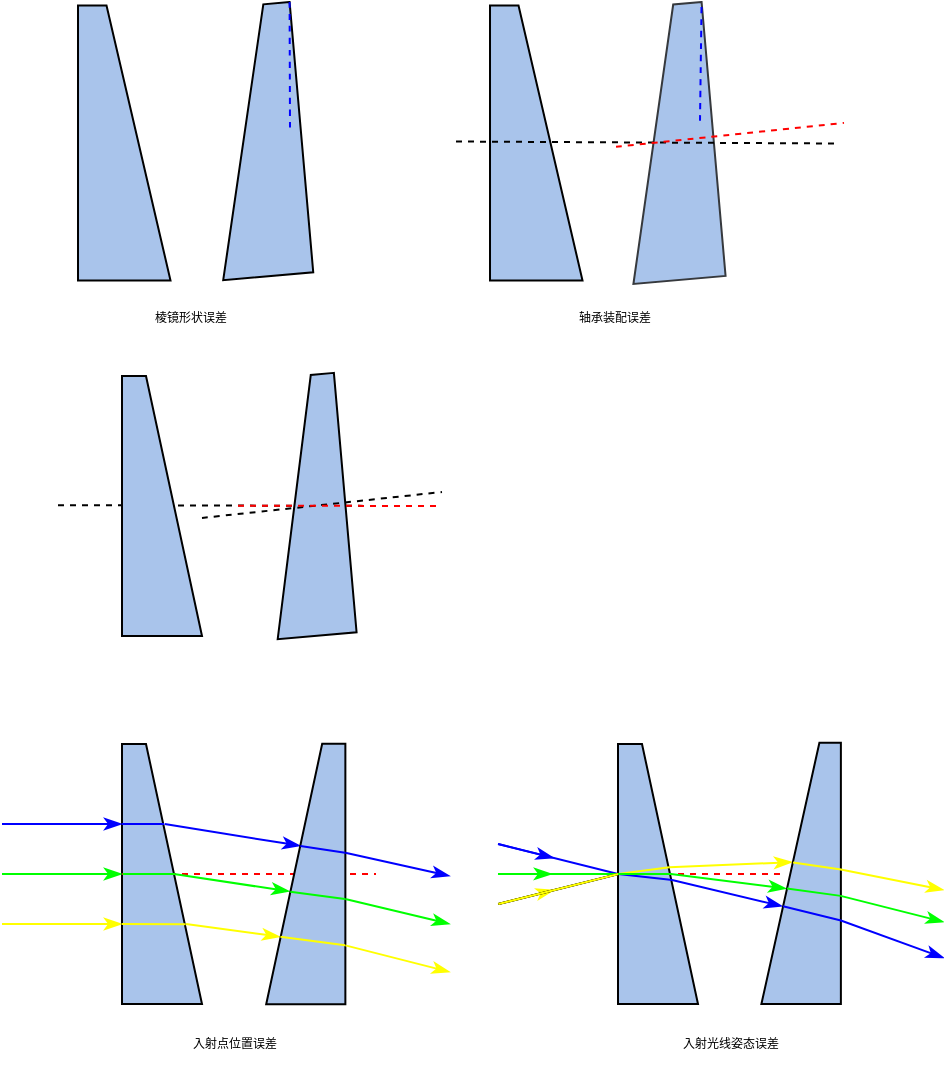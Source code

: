 <mxfile version="20.2.7" type="github">
  <diagram id="E9MvIbREFryEpwZpblNl" name="第 1 页">
    <mxGraphModel dx="191" dy="132" grid="1" gridSize="1" guides="1" tooltips="1" connect="1" arrows="1" fold="1" page="1" pageScale="1" pageWidth="827" pageHeight="1169" math="1" shadow="0">
      <root>
        <mxCell id="0" />
        <mxCell id="1" parent="0" />
        <mxCell id="FLT7gCXpaoDRiRNvlhls-1" value="" style="shape=manualInput;whiteSpace=wrap;html=1;rotation=90;size=32;rounded=0;fillColor=#A9C4EB;" parent="1" vertex="1">
          <mxGeometry x="132.38" y="186.38" width="137.5" height="46.25" as="geometry" />
        </mxCell>
        <mxCell id="FLT7gCXpaoDRiRNvlhls-7" value="" style="shape=manualInput;whiteSpace=wrap;html=1;rotation=85;size=32;flipH=0;flipV=1;rounded=0;fillColor=#A9C4EB;" parent="1" vertex="1">
          <mxGeometry x="199.36" y="185.96" width="135.68" height="45.19" as="geometry" />
        </mxCell>
        <mxCell id="FLT7gCXpaoDRiRNvlhls-10" value="" style="endArrow=none;dashed=1;html=1;rounded=0;" parent="1" edge="1">
          <mxGeometry width="50" height="50" relative="1" as="geometry">
            <mxPoint x="168" y="390.58" as="sourcePoint" />
            <mxPoint x="345" y="391" as="targetPoint" />
          </mxGeometry>
        </mxCell>
        <mxCell id="FLT7gCXpaoDRiRNvlhls-18" value="" style="shape=image;html=1;verticalAlign=top;verticalLabelPosition=bottom;labelBackgroundColor=#ffffff;imageAspect=0;aspect=fixed;image=https://cdn2.iconfinder.com/data/icons/font-awesome/1792/rotate-left-128.png;rounded=0;imageBackground=none;imageBorder=none;fontColor=#000000;perimeterSpacing=0;noLabel=0;direction=east;metaEdit=0;backgroundOutline=0;" parent="1" vertex="1">
          <mxGeometry x="324" y="379.19" width="23.63" height="23.63" as="geometry" />
        </mxCell>
        <mxCell id="FLT7gCXpaoDRiRNvlhls-21" value="" style="shape=manualInput;whiteSpace=wrap;html=1;rotation=90;size=32;rounded=0;fillColor=#A9C4EB;" parent="1" vertex="1">
          <mxGeometry x="338.38" y="186.38" width="137.5" height="46.25" as="geometry" />
        </mxCell>
        <mxCell id="FLT7gCXpaoDRiRNvlhls-22" value="" style="shape=manualInput;whiteSpace=wrap;html=1;rotation=85;size=32;flipH=0;flipV=1;rounded=0;fillColor=#A9C4EB;strokeColor=#36393d;" parent="1" vertex="1">
          <mxGeometry x="404" y="186.38" width="137.5" height="46.25" as="geometry" />
        </mxCell>
        <mxCell id="FLT7gCXpaoDRiRNvlhls-23" value="" style="endArrow=none;dashed=1;html=1;rounded=0;" parent="1" edge="1">
          <mxGeometry width="50" height="50" relative="1" as="geometry">
            <mxPoint x="367" y="208.75" as="sourcePoint" />
            <mxPoint x="558" y="209.75" as="targetPoint" />
          </mxGeometry>
        </mxCell>
        <mxCell id="FLT7gCXpaoDRiRNvlhls-24" value="" style="shape=image;html=1;verticalAlign=top;verticalLabelPosition=bottom;labelBackgroundColor=#ffffff;imageAspect=0;aspect=fixed;image=https://cdn2.iconfinder.com/data/icons/font-awesome/1792/rotate-left-128.png;rounded=0;rotation=-5;" parent="1" vertex="1">
          <mxGeometry x="523" y="189.38" width="23.63" height="23.63" as="geometry" />
        </mxCell>
        <mxCell id="FLT7gCXpaoDRiRNvlhls-26" value="" style="endArrow=none;dashed=1;html=1;rounded=0;fontSize=12;startSize=14;endSize=14;curved=1;fillColor=#f8cecc;strokeColor=#FF0000;" parent="1" edge="1">
          <mxGeometry width="50" height="50" relative="1" as="geometry">
            <mxPoint x="447" y="211.38" as="sourcePoint" />
            <mxPoint x="561" y="199.433" as="targetPoint" />
          </mxGeometry>
        </mxCell>
        <mxCell id="FLT7gCXpaoDRiRNvlhls-28" value="" style="endArrow=none;dashed=1;html=1;rounded=0;fontSize=12;startSize=14;endSize=14;curved=1;entryX=0;entryY=0;entryDx=0;entryDy=0;strokeColor=#0000FF;" parent="1" target="FLT7gCXpaoDRiRNvlhls-7" edge="1">
          <mxGeometry width="50" height="50" relative="1" as="geometry">
            <mxPoint x="284" y="201.75" as="sourcePoint" />
            <mxPoint x="283" y="138.75" as="targetPoint" />
          </mxGeometry>
        </mxCell>
        <mxCell id="FLT7gCXpaoDRiRNvlhls-29" value="" style="endArrow=none;dashed=1;html=1;rounded=0;fontSize=12;startSize=14;endSize=14;curved=1;entryX=0;entryY=0;entryDx=0;entryDy=0;strokeColor=#0000FF;" parent="1" target="FLT7gCXpaoDRiRNvlhls-22" edge="1">
          <mxGeometry width="50" height="50" relative="1" as="geometry">
            <mxPoint x="489" y="198.38" as="sourcePoint" />
            <mxPoint x="490" y="139.38" as="targetPoint" />
          </mxGeometry>
        </mxCell>
        <mxCell id="FLT7gCXpaoDRiRNvlhls-50" value="棱镜形状误差" style="text;html=1;resizable=0;autosize=1;align=center;verticalAlign=middle;points=[];fillColor=none;strokeColor=none;rounded=0;fontSize=6;fontColor=#000000;fontFamily=微软雅黑;" parent="1" vertex="1">
          <mxGeometry x="189" y="283.75" width="90" height="26" as="geometry" />
        </mxCell>
        <mxCell id="FLT7gCXpaoDRiRNvlhls-51" value="轴承装配误差" style="text;html=1;resizable=0;autosize=1;align=center;verticalAlign=middle;points=[];fillColor=none;strokeColor=none;rounded=0;fontSize=6;fontColor=#000000;fontFamily=微软雅黑;" parent="1" vertex="1">
          <mxGeometry x="401" y="283.75" width="90" height="26" as="geometry" />
        </mxCell>
        <mxCell id="FLT7gCXpaoDRiRNvlhls-52" value="" style="shape=manualInput;whiteSpace=wrap;html=1;rotation=90;size=28;rounded=0;fillColor=#A9C4EB;" parent="1" vertex="1">
          <mxGeometry x="155" y="555" width="130" height="40" as="geometry" />
        </mxCell>
        <mxCell id="FLT7gCXpaoDRiRNvlhls-71" value="" style="endArrow=none;dashed=1;html=1;rounded=0;strokeColor=#FF0000;" parent="1" edge="1">
          <mxGeometry width="50" height="50" relative="1" as="geometry">
            <mxPoint x="140" y="575" as="sourcePoint" />
            <mxPoint x="327" y="575" as="targetPoint" />
          </mxGeometry>
        </mxCell>
        <mxCell id="FLT7gCXpaoDRiRNvlhls-54" value="" style="endArrow=classicThin;html=1;rounded=0;fontFamily=微软雅黑;fontSize=6;fontColor=#000000;startSize=14;endSize=6;strokeColor=#00FF00;curved=1;entryX=0.5;entryY=1;entryDx=0;entryDy=0;endFill=1;" parent="1" target="FLT7gCXpaoDRiRNvlhls-52" edge="1">
          <mxGeometry width="50" height="50" relative="1" as="geometry">
            <mxPoint x="140" y="575" as="sourcePoint" />
            <mxPoint x="320" y="510" as="targetPoint" />
          </mxGeometry>
        </mxCell>
        <mxCell id="FLT7gCXpaoDRiRNvlhls-56" value="" style="endArrow=classicThin;html=1;rounded=0;fontFamily=微软雅黑;fontSize=6;fontColor=#000000;startSize=14;endSize=6;strokeColor=#0000FF;curved=1;entryX=0.5;entryY=1;entryDx=0;entryDy=0;endFill=1;" parent="1" edge="1">
          <mxGeometry width="50" height="50" relative="1" as="geometry">
            <mxPoint x="140" y="550" as="sourcePoint" />
            <mxPoint x="200" y="550" as="targetPoint" />
          </mxGeometry>
        </mxCell>
        <mxCell id="FLT7gCXpaoDRiRNvlhls-57" value="" style="endArrow=classicThin;html=1;rounded=0;fontFamily=微软雅黑;fontSize=6;fontColor=#000000;startSize=14;endSize=6;strokeColor=#FFFF00;curved=1;entryX=0.5;entryY=1;entryDx=0;entryDy=0;endFill=1;" parent="1" edge="1">
          <mxGeometry width="50" height="50" relative="1" as="geometry">
            <mxPoint x="140" y="600" as="sourcePoint" />
            <mxPoint x="200" y="600" as="targetPoint" />
          </mxGeometry>
        </mxCell>
        <mxCell id="FLT7gCXpaoDRiRNvlhls-66" value="" style="shape=manualInput;whiteSpace=wrap;html=1;rotation=90;size=28;rounded=0;fillColor=#A9C4EB;" parent="1" vertex="1">
          <mxGeometry x="403" y="555" width="130" height="40" as="geometry" />
        </mxCell>
        <mxCell id="FLT7gCXpaoDRiRNvlhls-72" value="" style="endArrow=classicThin;html=1;rounded=0;fontFamily=微软雅黑;fontSize=6;fontColor=#000000;startSize=14;endSize=6;strokeColor=#0000FF;curved=1;endFill=1;" parent="1" edge="1">
          <mxGeometry width="50" height="50" relative="1" as="geometry">
            <mxPoint x="388.1" y="560" as="sourcePoint" />
            <mxPoint x="416" y="567" as="targetPoint" />
          </mxGeometry>
        </mxCell>
        <mxCell id="FLT7gCXpaoDRiRNvlhls-73" value="" style="endArrow=none;html=1;rounded=0;fontFamily=微软雅黑;fontSize=6;fontColor=#000000;startSize=14;endSize=6;strokeColor=#0000FF;curved=1;exitX=0.5;exitY=1;exitDx=0;exitDy=0;" parent="1" source="FLT7gCXpaoDRiRNvlhls-66" edge="1">
          <mxGeometry width="50" height="50" relative="1" as="geometry">
            <mxPoint x="408" y="620" as="sourcePoint" />
            <mxPoint x="388" y="560" as="targetPoint" />
          </mxGeometry>
        </mxCell>
        <mxCell id="FLT7gCXpaoDRiRNvlhls-74" value="" style="endArrow=classicThin;html=1;rounded=0;fontFamily=微软雅黑;fontSize=6;fontColor=#000000;startSize=14;endSize=6;strokeColor=#FFFF00;curved=1;endFill=1;" parent="1" edge="1">
          <mxGeometry width="50" height="50" relative="1" as="geometry">
            <mxPoint x="388" y="590" as="sourcePoint" />
            <mxPoint x="416" y="583" as="targetPoint" />
          </mxGeometry>
        </mxCell>
        <mxCell id="FLT7gCXpaoDRiRNvlhls-75" value="" style="endArrow=none;html=1;rounded=0;fontFamily=微软雅黑;fontSize=6;fontColor=#000000;startSize=14;endSize=6;strokeColor=#000000;curved=1;exitX=0.5;exitY=1;exitDx=0;exitDy=0;" parent="1" edge="1">
          <mxGeometry width="50" height="50" relative="1" as="geometry">
            <mxPoint x="448.2" y="575.0" as="sourcePoint" />
            <mxPoint x="388.2" y="590" as="targetPoint" />
          </mxGeometry>
        </mxCell>
        <mxCell id="FLT7gCXpaoDRiRNvlhls-78" value="" style="endArrow=none;dashed=1;html=1;rounded=0;strokeColor=#FF0000;" parent="1" edge="1">
          <mxGeometry width="50" height="50" relative="1" as="geometry">
            <mxPoint x="388" y="574.94" as="sourcePoint" />
            <mxPoint x="531" y="575" as="targetPoint" />
          </mxGeometry>
        </mxCell>
        <mxCell id="FLT7gCXpaoDRiRNvlhls-76" value="" style="endArrow=none;html=1;rounded=0;fontFamily=微软雅黑;fontSize=6;fontColor=#000000;startSize=14;endSize=6;strokeColor=#00FF00;curved=1;exitX=0.5;exitY=1;exitDx=0;exitDy=0;" parent="1" source="FLT7gCXpaoDRiRNvlhls-66" edge="1">
          <mxGeometry width="50" height="50" relative="1" as="geometry">
            <mxPoint x="458" y="585" as="sourcePoint" />
            <mxPoint x="388" y="575" as="targetPoint" />
          </mxGeometry>
        </mxCell>
        <mxCell id="FLT7gCXpaoDRiRNvlhls-77" value="" style="endArrow=classicThin;html=1;rounded=0;fontFamily=微软雅黑;fontSize=6;fontColor=#000000;startSize=14;endSize=6;strokeColor=#00FF00;curved=1;endFill=1;" parent="1" edge="1">
          <mxGeometry width="50" height="50" relative="1" as="geometry">
            <mxPoint x="389.88" y="574.94" as="sourcePoint" />
            <mxPoint x="415" y="575" as="targetPoint" />
          </mxGeometry>
        </mxCell>
        <mxCell id="FLT7gCXpaoDRiRNvlhls-79" value="" style="endArrow=none;html=1;rounded=0;fontFamily=微软雅黑;fontSize=6;fontColor=#000000;startSize=14;endSize=6;strokeColor=#000000;curved=1;exitX=0.5;exitY=1;exitDx=0;exitDy=0;" parent="1" edge="1">
          <mxGeometry width="50" height="50" relative="1" as="geometry">
            <mxPoint x="448.2" y="575.0" as="sourcePoint" />
            <mxPoint x="388.2" y="590" as="targetPoint" />
          </mxGeometry>
        </mxCell>
        <mxCell id="FLT7gCXpaoDRiRNvlhls-80" value="" style="endArrow=none;html=1;rounded=0;fontFamily=微软雅黑;fontSize=6;fontColor=#000000;startSize=14;endSize=6;strokeColor=#FFFF00;curved=1;exitX=0.5;exitY=1;exitDx=0;exitDy=0;" parent="1" edge="1">
          <mxGeometry width="50" height="50" relative="1" as="geometry">
            <mxPoint x="448.2" y="575.0" as="sourcePoint" />
            <mxPoint x="388.2" y="590" as="targetPoint" />
          </mxGeometry>
        </mxCell>
        <mxCell id="FLT7gCXpaoDRiRNvlhls-81" value="" style="endArrow=none;html=1;rounded=0;fontFamily=微软雅黑;fontSize=6;fontColor=#000000;startSize=14;endSize=6;strokeColor=#FFFF00;curved=1;exitX=0.5;exitY=1;exitDx=0;exitDy=0;entryX=0.474;entryY=0.356;entryDx=0;entryDy=0;entryPerimeter=0;" parent="1" source="FLT7gCXpaoDRiRNvlhls-66" target="FLT7gCXpaoDRiRNvlhls-66" edge="1">
          <mxGeometry width="50" height="50" relative="1" as="geometry">
            <mxPoint x="485" y="582" as="sourcePoint" />
            <mxPoint x="504" y="558" as="targetPoint" />
          </mxGeometry>
        </mxCell>
        <mxCell id="FLT7gCXpaoDRiRNvlhls-82" value="" style="endArrow=none;html=1;rounded=0;fontFamily=微软雅黑;fontSize=6;fontColor=#000000;startSize=14;endSize=6;strokeColor=#0000FF;curved=1;exitX=0.523;exitY=0.318;exitDx=0;exitDy=0;entryX=0.5;entryY=1;entryDx=0;entryDy=0;exitPerimeter=0;" parent="1" source="FLT7gCXpaoDRiRNvlhls-66" target="FLT7gCXpaoDRiRNvlhls-66" edge="1">
          <mxGeometry width="50" height="50" relative="1" as="geometry">
            <mxPoint x="473.76" y="579.0" as="sourcePoint" />
            <mxPoint x="448.0" y="575.62" as="targetPoint" />
          </mxGeometry>
        </mxCell>
        <mxCell id="FLT7gCXpaoDRiRNvlhls-86" value="" style="endArrow=none;html=1;rounded=0;fontFamily=微软雅黑;fontSize=6;fontColor=#000000;startSize=14;endSize=6;strokeColor=#00FF00;curved=1;" parent="1" edge="1">
          <mxGeometry width="50" height="50" relative="1" as="geometry">
            <mxPoint x="448" y="574.98" as="sourcePoint" />
            <mxPoint x="475" y="574.98" as="targetPoint" />
          </mxGeometry>
        </mxCell>
        <mxCell id="FLT7gCXpaoDRiRNvlhls-87" value="" style="endArrow=classicThin;html=1;rounded=0;fontFamily=微软雅黑;fontSize=6;fontColor=#000000;startSize=6;endSize=6;strokeColor=#FFFF00;curved=1;exitX=0.474;exitY=0.356;exitDx=0;exitDy=0;exitPerimeter=0;endFill=1;entryX=0.457;entryY=0.387;entryDx=0;entryDy=0;entryPerimeter=0;" parent="1" source="FLT7gCXpaoDRiRNvlhls-66" edge="1" target="EjsXjk1iRoXSMkVuqYEu-23">
          <mxGeometry width="50" height="50" relative="1" as="geometry">
            <mxPoint x="474" y="571" as="sourcePoint" />
            <mxPoint x="514" y="570" as="targetPoint" />
          </mxGeometry>
        </mxCell>
        <mxCell id="FLT7gCXpaoDRiRNvlhls-88" value="" style="endArrow=classicThin;html=1;rounded=0;fontFamily=微软雅黑;fontSize=6;fontColor=#000000;startSize=6;endSize=6;strokeColor=#00FF00;curved=1;exitX=0.5;exitY=0.339;exitDx=0;exitDy=0;exitPerimeter=0;endFill=1;entryX=0.558;entryY=0.316;entryDx=0;entryDy=0;entryPerimeter=0;" parent="1" source="FLT7gCXpaoDRiRNvlhls-66" edge="1" target="EjsXjk1iRoXSMkVuqYEu-23">
          <mxGeometry width="50" height="50" relative="1" as="geometry">
            <mxPoint x="477" y="579" as="sourcePoint" />
            <mxPoint x="514" y="580" as="targetPoint" />
          </mxGeometry>
        </mxCell>
        <mxCell id="FLT7gCXpaoDRiRNvlhls-89" value="" style="endArrow=none;html=1;rounded=0;fontFamily=微软雅黑;fontSize=6;fontColor=#000000;startSize=6;endSize=6;strokeColor=#0000FF;curved=1;entryX=0.523;entryY=0.324;entryDx=0;entryDy=0;entryPerimeter=0;startArrow=classicThin;startFill=1;exitX=0.626;exitY=0.266;exitDx=0;exitDy=0;exitPerimeter=0;" parent="1" target="FLT7gCXpaoDRiRNvlhls-66" edge="1" source="EjsXjk1iRoXSMkVuqYEu-23">
          <mxGeometry width="50" height="50" relative="1" as="geometry">
            <mxPoint x="513" y="587" as="sourcePoint" />
            <mxPoint x="475" y="578" as="targetPoint" />
          </mxGeometry>
        </mxCell>
        <mxCell id="EjsXjk1iRoXSMkVuqYEu-2" value="" style="endArrow=none;html=1;startSize=6;strokeColor=#0000FF;rounded=0;" edge="1" parent="1">
          <mxGeometry width="50" height="50" relative="1" as="geometry">
            <mxPoint x="200" y="550" as="sourcePoint" />
            <mxPoint x="221" y="550" as="targetPoint" />
          </mxGeometry>
        </mxCell>
        <mxCell id="EjsXjk1iRoXSMkVuqYEu-3" value="" style="endArrow=none;html=1;startSize=6;strokeColor=#00FF00;rounded=0;" edge="1" parent="1">
          <mxGeometry width="50" height="50" relative="1" as="geometry">
            <mxPoint x="200.36" y="574.99" as="sourcePoint" />
            <mxPoint x="226" y="575" as="targetPoint" />
          </mxGeometry>
        </mxCell>
        <mxCell id="EjsXjk1iRoXSMkVuqYEu-4" value="" style="endArrow=none;html=1;startSize=6;strokeColor=#FFFF00;rounded=0;entryX=0.693;entryY=0.205;entryDx=0;entryDy=0;entryPerimeter=0;" edge="1" parent="1" target="FLT7gCXpaoDRiRNvlhls-52">
          <mxGeometry width="50" height="50" relative="1" as="geometry">
            <mxPoint x="200" y="600" as="sourcePoint" />
            <mxPoint x="225.64" y="600.01" as="targetPoint" />
          </mxGeometry>
        </mxCell>
        <mxCell id="EjsXjk1iRoXSMkVuqYEu-6" value="" style="endArrow=classicThin;html=1;rounded=0;fontFamily=微软雅黑;fontSize=6;fontColor=#000000;startSize=6;endSize=6;strokeColor=#0000FF;curved=1;exitX=0.5;exitY=0.339;exitDx=0;exitDy=0;exitPerimeter=0;endFill=1;entryX=0.392;entryY=0.433;entryDx=0;entryDy=0;entryPerimeter=0;" edge="1" parent="1" target="EjsXjk1iRoXSMkVuqYEu-11">
          <mxGeometry width="50" height="50" relative="1" as="geometry">
            <mxPoint x="221.36" y="550" as="sourcePoint" />
            <mxPoint x="260.92" y="555" as="targetPoint" />
          </mxGeometry>
        </mxCell>
        <mxCell id="EjsXjk1iRoXSMkVuqYEu-7" value="" style="endArrow=classicThin;html=1;rounded=0;fontFamily=微软雅黑;fontSize=6;fontColor=#000000;startSize=6;endSize=6;strokeColor=#00FF00;curved=1;exitX=0.5;exitY=0.339;exitDx=0;exitDy=0;exitPerimeter=0;endFill=1;entryX=0.567;entryY=0.296;entryDx=0;entryDy=0;entryPerimeter=0;" edge="1" parent="1" target="EjsXjk1iRoXSMkVuqYEu-11">
          <mxGeometry width="50" height="50" relative="1" as="geometry">
            <mxPoint x="226.0" y="575" as="sourcePoint" />
            <mxPoint x="265.56" y="580" as="targetPoint" />
          </mxGeometry>
        </mxCell>
        <mxCell id="EjsXjk1iRoXSMkVuqYEu-8" value="" style="endArrow=classicThin;html=1;rounded=0;fontFamily=微软雅黑;fontSize=6;fontColor=#000000;startSize=6;endSize=6;strokeColor=#FFFF00;curved=1;exitX=0.5;exitY=0.339;exitDx=0;exitDy=0;exitPerimeter=0;endFill=1;entryX=0.741;entryY=0.177;entryDx=0;entryDy=0;entryPerimeter=0;" edge="1" parent="1" target="EjsXjk1iRoXSMkVuqYEu-11">
          <mxGeometry width="50" height="50" relative="1" as="geometry">
            <mxPoint x="232.0" y="600" as="sourcePoint" />
            <mxPoint x="271.56" y="605" as="targetPoint" />
          </mxGeometry>
        </mxCell>
        <mxCell id="EjsXjk1iRoXSMkVuqYEu-9" value="入射点位置误差" style="text;html=1;resizable=0;autosize=1;align=center;verticalAlign=middle;points=[];fillColor=none;strokeColor=none;rounded=0;fontSize=6;fontColor=#000000;fontFamily=微软雅黑;" vertex="1" parent="1">
          <mxGeometry x="204.13" y="646" width="103" height="27" as="geometry" />
        </mxCell>
        <mxCell id="EjsXjk1iRoXSMkVuqYEu-10" value="入射光线姿态误差" style="text;html=1;resizable=0;autosize=1;align=center;verticalAlign=middle;points=[];fillColor=none;strokeColor=none;rounded=0;fontSize=6;fontColor=#000000;fontFamily=微软雅黑;" vertex="1" parent="1">
          <mxGeometry x="446" y="646" width="115" height="27" as="geometry" />
        </mxCell>
        <mxCell id="EjsXjk1iRoXSMkVuqYEu-11" value="" style="shape=manualInput;whiteSpace=wrap;html=1;rotation=90;size=28;flipH=0;flipV=1;rounded=0;fillColor=#A9C4EB;" vertex="1" parent="1">
          <mxGeometry x="226.8" y="555.21" width="130.18" height="39.59" as="geometry" />
        </mxCell>
        <mxCell id="EjsXjk1iRoXSMkVuqYEu-12" value="" style="endArrow=none;html=1;startSize=6;strokeColor=#0000FF;rounded=0;exitX=0.392;exitY=0.432;exitDx=0;exitDy=0;exitPerimeter=0;entryX=0.418;entryY=0.997;entryDx=0;entryDy=0;entryPerimeter=0;" edge="1" parent="1" source="EjsXjk1iRoXSMkVuqYEu-11" target="EjsXjk1iRoXSMkVuqYEu-11">
          <mxGeometry width="50" height="50" relative="1" as="geometry">
            <mxPoint x="284" y="558" as="sourcePoint" />
            <mxPoint x="309" y="562" as="targetPoint" />
          </mxGeometry>
        </mxCell>
        <mxCell id="EjsXjk1iRoXSMkVuqYEu-13" value="" style="endArrow=none;html=1;startSize=6;strokeColor=#00FF00;rounded=0;exitX=0.568;exitY=0.304;exitDx=0;exitDy=0;exitPerimeter=0;entryX=0.596;entryY=0.994;entryDx=0;entryDy=0;entryPerimeter=0;" edge="1" parent="1" source="EjsXjk1iRoXSMkVuqYEu-11" target="EjsXjk1iRoXSMkVuqYEu-11">
          <mxGeometry width="50" height="50" relative="1" as="geometry">
            <mxPoint x="277.997" y="581.002" as="sourcePoint" />
            <mxPoint x="303.529" y="584.529" as="targetPoint" />
          </mxGeometry>
        </mxCell>
        <mxCell id="EjsXjk1iRoXSMkVuqYEu-14" value="" style="endArrow=none;html=1;startSize=6;strokeColor=#FFFF00;rounded=0;exitX=0.741;exitY=0.18;exitDx=0;exitDy=0;exitPerimeter=0;entryX=0.774;entryY=0.996;entryDx=0;entryDy=0;entryPerimeter=0;" edge="1" parent="1" source="EjsXjk1iRoXSMkVuqYEu-11" target="EjsXjk1iRoXSMkVuqYEu-11">
          <mxGeometry width="50" height="50" relative="1" as="geometry">
            <mxPoint x="272.003" y="605.001" as="sourcePoint" />
            <mxPoint x="303.184" y="608.8" as="targetPoint" />
          </mxGeometry>
        </mxCell>
        <mxCell id="EjsXjk1iRoXSMkVuqYEu-17" value="" style="endArrow=classicThin;html=1;rounded=0;fontFamily=微软雅黑;fontSize=6;fontColor=#000000;startSize=6;endSize=6;strokeColor=#0000FF;curved=1;exitX=0.418;exitY=1;exitDx=0;exitDy=0;exitPerimeter=0;endFill=1;" edge="1" parent="1" source="EjsXjk1iRoXSMkVuqYEu-11">
          <mxGeometry width="50" height="50" relative="1" as="geometry">
            <mxPoint x="309.0" y="561" as="sourcePoint" />
            <mxPoint x="364" y="576" as="targetPoint" />
          </mxGeometry>
        </mxCell>
        <mxCell id="EjsXjk1iRoXSMkVuqYEu-19" value="" style="endArrow=classicThin;html=1;rounded=0;fontFamily=微软雅黑;fontSize=6;fontColor=#000000;startSize=6;endSize=6;strokeColor=#00FF00;curved=1;exitX=0.596;exitY=0.999;exitDx=0;exitDy=0;exitPerimeter=0;endFill=1;" edge="1" parent="1" source="EjsXjk1iRoXSMkVuqYEu-11">
          <mxGeometry width="50" height="50" relative="1" as="geometry">
            <mxPoint x="308.995" y="584.999" as="sourcePoint" />
            <mxPoint x="364" y="600" as="targetPoint" />
          </mxGeometry>
        </mxCell>
        <mxCell id="EjsXjk1iRoXSMkVuqYEu-22" value="" style="endArrow=classicThin;html=1;rounded=0;fontFamily=微软雅黑;fontSize=6;fontColor=#000000;startSize=6;endSize=6;strokeColor=#FFFF00;curved=1;exitX=0.774;exitY=1;exitDx=0;exitDy=0;exitPerimeter=0;endFill=1;" edge="1" parent="1" source="EjsXjk1iRoXSMkVuqYEu-11">
          <mxGeometry width="50" height="50" relative="1" as="geometry">
            <mxPoint x="309.0" y="610.0" as="sourcePoint" />
            <mxPoint x="364" y="624" as="targetPoint" />
          </mxGeometry>
        </mxCell>
        <mxCell id="EjsXjk1iRoXSMkVuqYEu-23" value="" style="shape=manualInput;whiteSpace=wrap;html=1;rotation=90;size=29;flipH=0;flipV=1;rounded=0;fillColor=#A9C4EB;" vertex="1" parent="1">
          <mxGeometry x="474.23" y="554.83" width="130.68" height="39.74" as="geometry" />
        </mxCell>
        <mxCell id="EjsXjk1iRoXSMkVuqYEu-24" value="" style="endArrow=none;html=1;startSize=6;strokeColor=#FFFF00;rounded=0;exitX=0.458;exitY=0.398;exitDx=0;exitDy=0;exitPerimeter=0;entryX=0.485;entryY=1.002;entryDx=0;entryDy=0;entryPerimeter=0;" edge="1" parent="1" source="EjsXjk1iRoXSMkVuqYEu-23" target="EjsXjk1iRoXSMkVuqYEu-23">
          <mxGeometry width="50" height="50" relative="1" as="geometry">
            <mxPoint x="534.998" y="568.996" as="sourcePoint" />
            <mxPoint x="557.366" y="572.38" as="targetPoint" />
          </mxGeometry>
        </mxCell>
        <mxCell id="EjsXjk1iRoXSMkVuqYEu-27" value="" style="endArrow=none;html=1;startSize=6;strokeColor=#00FF00;rounded=0;entryX=0.586;entryY=0.998;entryDx=0;entryDy=0;entryPerimeter=0;exitX=0.558;exitY=0.321;exitDx=0;exitDy=0;exitPerimeter=0;" edge="1" parent="1" source="EjsXjk1iRoXSMkVuqYEu-23" target="EjsXjk1iRoXSMkVuqYEu-23">
          <mxGeometry width="50" height="50" relative="1" as="geometry">
            <mxPoint x="532" y="582" as="sourcePoint" />
            <mxPoint x="555.999" y="585.53" as="targetPoint" />
          </mxGeometry>
        </mxCell>
        <mxCell id="EjsXjk1iRoXSMkVuqYEu-28" value="" style="endArrow=none;html=1;startSize=6;strokeColor=#0000FF;rounded=0;exitX=0.626;exitY=0.272;exitDx=0;exitDy=0;exitPerimeter=0;entryX=0.68;entryY=1.001;entryDx=0;entryDy=0;entryPerimeter=0;" edge="1" parent="1" source="EjsXjk1iRoXSMkVuqYEu-23" target="EjsXjk1iRoXSMkVuqYEu-23">
          <mxGeometry width="50" height="50" relative="1" as="geometry">
            <mxPoint x="530.997" y="591.139" as="sourcePoint" />
            <mxPoint x="559" y="598" as="targetPoint" />
          </mxGeometry>
        </mxCell>
        <mxCell id="EjsXjk1iRoXSMkVuqYEu-29" value="" style="endArrow=classicThin;html=1;rounded=0;fontFamily=微软雅黑;fontSize=6;fontColor=#000000;startSize=6;endSize=6;strokeColor=#0000FF;curved=1;endFill=1;exitX=0.68;exitY=1;exitDx=0;exitDy=0;exitPerimeter=0;" edge="1" parent="1" source="EjsXjk1iRoXSMkVuqYEu-23">
          <mxGeometry width="50" height="50" relative="1" as="geometry">
            <mxPoint x="559" y="598" as="sourcePoint" />
            <mxPoint x="611" y="617" as="targetPoint" />
          </mxGeometry>
        </mxCell>
        <mxCell id="EjsXjk1iRoXSMkVuqYEu-30" value="" style="endArrow=classicThin;html=1;rounded=0;fontFamily=微软雅黑;fontSize=6;fontColor=#000000;startSize=6;endSize=6;strokeColor=#00FF00;curved=1;endFill=1;exitX=0.586;exitY=0.997;exitDx=0;exitDy=0;exitPerimeter=0;" edge="1" parent="1" source="EjsXjk1iRoXSMkVuqYEu-23">
          <mxGeometry width="50" height="50" relative="1" as="geometry">
            <mxPoint x="559" y="586" as="sourcePoint" />
            <mxPoint x="611" y="599" as="targetPoint" />
          </mxGeometry>
        </mxCell>
        <mxCell id="EjsXjk1iRoXSMkVuqYEu-31" value="" style="endArrow=classicThin;html=1;rounded=0;fontFamily=微软雅黑;fontSize=6;fontColor=#000000;startSize=6;endSize=6;strokeColor=#FFFF00;curved=1;exitX=0.485;exitY=0.999;exitDx=0;exitDy=0;exitPerimeter=0;endFill=1;" edge="1" parent="1" source="EjsXjk1iRoXSMkVuqYEu-23">
          <mxGeometry width="50" height="50" relative="1" as="geometry">
            <mxPoint x="559.005" y="573.004" as="sourcePoint" />
            <mxPoint x="611" y="583" as="targetPoint" />
          </mxGeometry>
        </mxCell>
        <mxCell id="EjsXjk1iRoXSMkVuqYEu-32" value="" style="shape=manualInput;whiteSpace=wrap;html=1;rotation=90;size=28;rounded=0;fillColor=#A9C4EB;" vertex="1" parent="1">
          <mxGeometry x="155" y="371" width="130" height="40" as="geometry" />
        </mxCell>
        <mxCell id="EjsXjk1iRoXSMkVuqYEu-33" value="" style="shape=manualInput;whiteSpace=wrap;html=1;rotation=85;size=28;flipH=0;flipV=1;rounded=0;fillColor=#A9C4EB;" vertex="1" parent="1">
          <mxGeometry x="226.8" y="371.21" width="130.18" height="39.59" as="geometry" />
        </mxCell>
        <mxCell id="FLT7gCXpaoDRiRNvlhls-49" value="" style="endArrow=none;dashed=1;html=1;rounded=0;fontSize=12;startSize=14;endSize=14;curved=1;fillColor=#f8cecc;strokeColor=#000000;" parent="1" edge="1">
          <mxGeometry width="50" height="50" relative="1" as="geometry">
            <mxPoint x="240" y="396.97" as="sourcePoint" />
            <mxPoint x="360" y="384" as="targetPoint" />
          </mxGeometry>
        </mxCell>
        <mxCell id="FLT7gCXpaoDRiRNvlhls-45" value="" style="endArrow=none;dashed=1;html=1;rounded=0;strokeColor=#FF0000;" parent="1" edge="1">
          <mxGeometry width="50" height="50" relative="1" as="geometry">
            <mxPoint x="258" y="390.84" as="sourcePoint" />
            <mxPoint x="360" y="391" as="targetPoint" />
          </mxGeometry>
        </mxCell>
      </root>
    </mxGraphModel>
  </diagram>
</mxfile>

